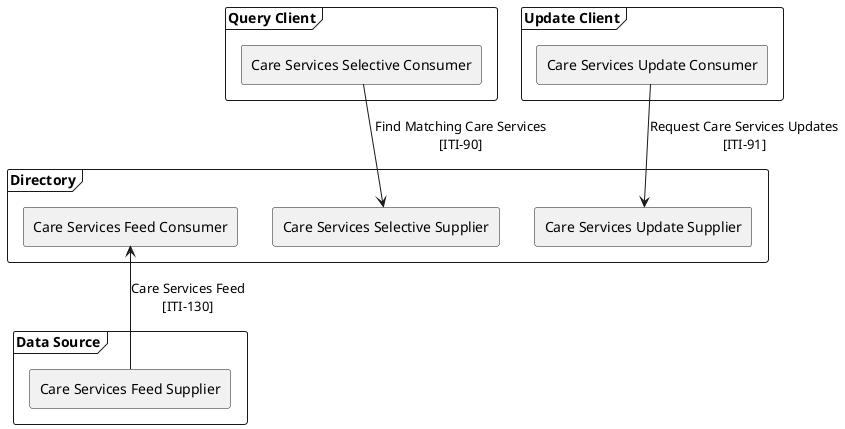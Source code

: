 @startuml
hide footbox

frame "Query Client" {
agent "Care Services Selective Consumer" as Query
}

frame "Update Client" {
  agent "Care Services Update Consumer" as Consumer
}

frame "Data Source" {
  agent "Care Services Feed Supplier" as FeedSupplier
}

frame Directory {
  agent "Care Services Selective Supplier" as Selective
  agent "Care Services Update Supplier" as Supplier
  agent "Care Services Feed Consumer" as FeedConsumer
}

Query --> Selective: Find Matching Care Services\n[ITI-90]
Consumer --> Supplier: Request Care Services Updates\n[ITI-91]
FeedConsumer <-- FeedSupplier: Care Services Feed\n[ITI-130]

@enduml